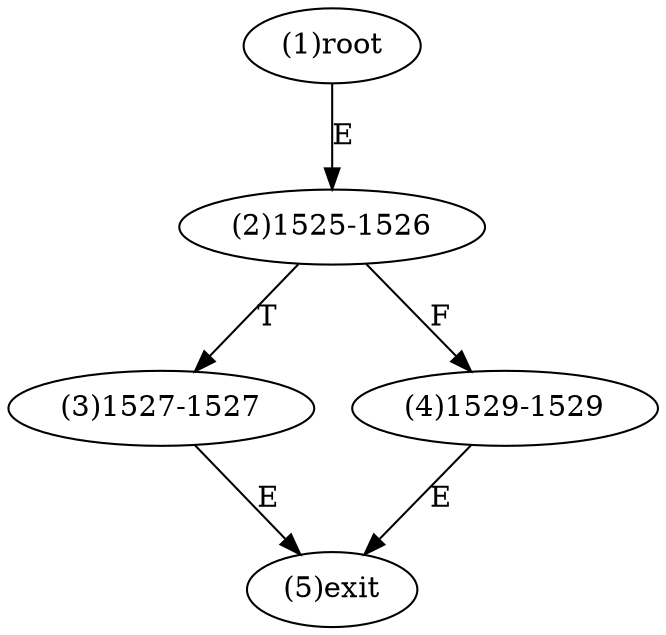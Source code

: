 digraph "" { 
1[ label="(1)root"];
2[ label="(2)1525-1526"];
3[ label="(3)1527-1527"];
4[ label="(4)1529-1529"];
5[ label="(5)exit"];
1->2[ label="E"];
2->4[ label="F"];
2->3[ label="T"];
3->5[ label="E"];
4->5[ label="E"];
}